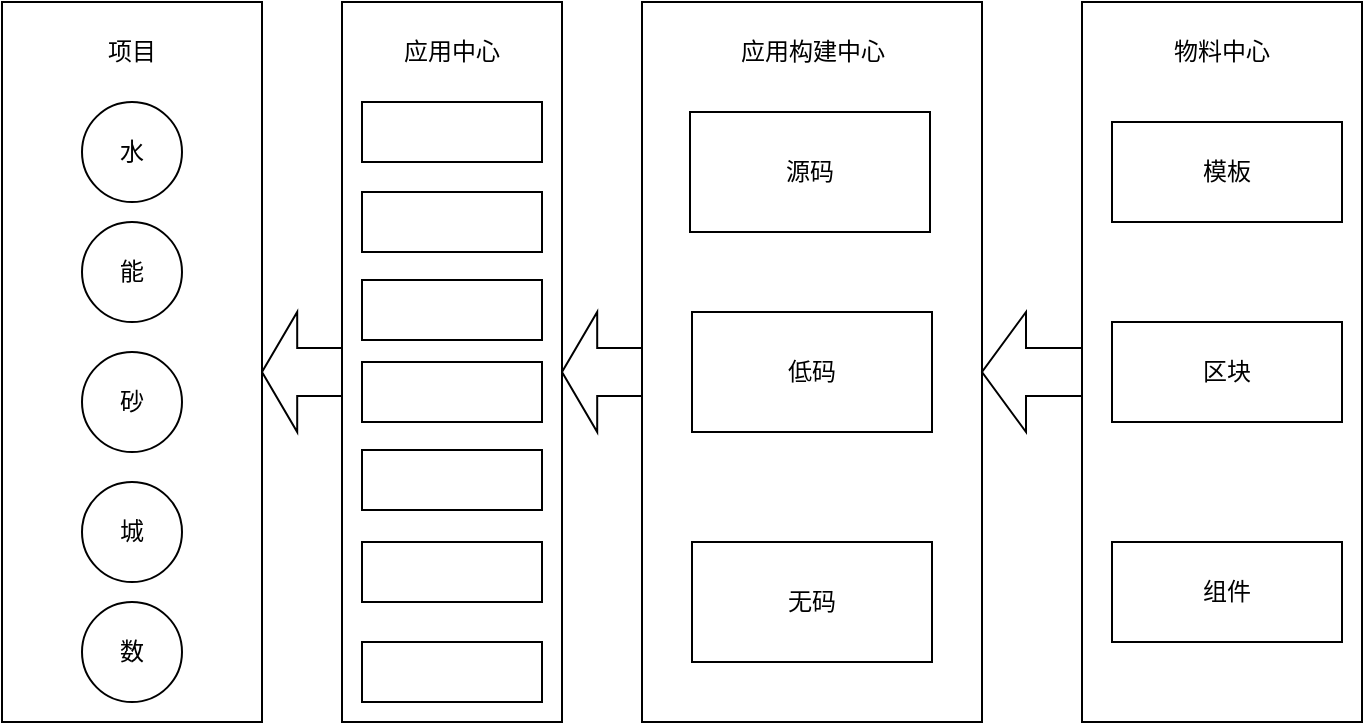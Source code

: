 <mxfile version="24.0.7" type="github">
  <diagram name="第 1 页" id="046weU8yn_X5KZRcPLGz">
    <mxGraphModel dx="1434" dy="790" grid="1" gridSize="10" guides="1" tooltips="1" connect="1" arrows="1" fold="1" page="1" pageScale="1" pageWidth="827" pageHeight="1169" math="0" shadow="0">
      <root>
        <mxCell id="0" />
        <mxCell id="1" parent="0" />
        <mxCell id="bABVe3KoeNP1Av6NC0rt-2" value="" style="rounded=0;whiteSpace=wrap;html=1;" vertex="1" parent="1">
          <mxGeometry x="610" y="200" width="140" height="360" as="geometry" />
        </mxCell>
        <mxCell id="bABVe3KoeNP1Av6NC0rt-3" value="" style="rounded=0;whiteSpace=wrap;html=1;" vertex="1" parent="1">
          <mxGeometry x="390" y="200" width="170" height="360" as="geometry" />
        </mxCell>
        <mxCell id="bABVe3KoeNP1Av6NC0rt-4" value="" style="rounded=0;whiteSpace=wrap;html=1;" vertex="1" parent="1">
          <mxGeometry x="70" y="200" width="130" height="360" as="geometry" />
        </mxCell>
        <mxCell id="bABVe3KoeNP1Av6NC0rt-10" value="物料中心" style="text;html=1;align=center;verticalAlign=middle;whiteSpace=wrap;rounded=0;" vertex="1" parent="1">
          <mxGeometry x="650" y="210" width="60" height="30" as="geometry" />
        </mxCell>
        <mxCell id="bABVe3KoeNP1Av6NC0rt-11" value="模板" style="rounded=0;whiteSpace=wrap;html=1;" vertex="1" parent="1">
          <mxGeometry x="625" y="260" width="115" height="50" as="geometry" />
        </mxCell>
        <mxCell id="bABVe3KoeNP1Av6NC0rt-12" value="区块" style="rounded=0;whiteSpace=wrap;html=1;" vertex="1" parent="1">
          <mxGeometry x="625" y="360" width="115" height="50" as="geometry" />
        </mxCell>
        <mxCell id="bABVe3KoeNP1Av6NC0rt-13" value="组件" style="rounded=0;whiteSpace=wrap;html=1;" vertex="1" parent="1">
          <mxGeometry x="625" y="470" width="115" height="50" as="geometry" />
        </mxCell>
        <mxCell id="bABVe3KoeNP1Av6NC0rt-14" value="水" style="ellipse;whiteSpace=wrap;html=1;aspect=fixed;" vertex="1" parent="1">
          <mxGeometry x="110" y="250" width="50" height="50" as="geometry" />
        </mxCell>
        <mxCell id="bABVe3KoeNP1Av6NC0rt-15" value="能" style="ellipse;whiteSpace=wrap;html=1;aspect=fixed;" vertex="1" parent="1">
          <mxGeometry x="110" y="310" width="50" height="50" as="geometry" />
        </mxCell>
        <mxCell id="bABVe3KoeNP1Av6NC0rt-16" value="砂" style="ellipse;whiteSpace=wrap;html=1;aspect=fixed;" vertex="1" parent="1">
          <mxGeometry x="110" y="375" width="50" height="50" as="geometry" />
        </mxCell>
        <mxCell id="bABVe3KoeNP1Av6NC0rt-17" value="城" style="ellipse;whiteSpace=wrap;html=1;aspect=fixed;" vertex="1" parent="1">
          <mxGeometry x="110" y="440" width="50" height="50" as="geometry" />
        </mxCell>
        <mxCell id="bABVe3KoeNP1Av6NC0rt-18" value="数" style="ellipse;whiteSpace=wrap;html=1;aspect=fixed;" vertex="1" parent="1">
          <mxGeometry x="110" y="500" width="50" height="50" as="geometry" />
        </mxCell>
        <mxCell id="bABVe3KoeNP1Av6NC0rt-19" value="项目" style="text;html=1;align=center;verticalAlign=middle;whiteSpace=wrap;rounded=0;" vertex="1" parent="1">
          <mxGeometry x="105" y="210" width="60" height="30" as="geometry" />
        </mxCell>
        <mxCell id="bABVe3KoeNP1Av6NC0rt-20" value="" style="rounded=0;whiteSpace=wrap;html=1;" vertex="1" parent="1">
          <mxGeometry x="240" y="200" width="110" height="360" as="geometry" />
        </mxCell>
        <mxCell id="bABVe3KoeNP1Av6NC0rt-21" value="应用中心" style="text;html=1;align=center;verticalAlign=middle;whiteSpace=wrap;rounded=0;" vertex="1" parent="1">
          <mxGeometry x="265" y="210" width="60" height="30" as="geometry" />
        </mxCell>
        <mxCell id="bABVe3KoeNP1Av6NC0rt-22" value="应用构建中心" style="text;html=1;align=center;verticalAlign=middle;whiteSpace=wrap;rounded=0;" vertex="1" parent="1">
          <mxGeometry x="432.5" y="210" width="85" height="30" as="geometry" />
        </mxCell>
        <mxCell id="bABVe3KoeNP1Av6NC0rt-23" value="" style="rounded=0;whiteSpace=wrap;html=1;" vertex="1" parent="1">
          <mxGeometry x="250" y="250" width="90" height="30" as="geometry" />
        </mxCell>
        <mxCell id="bABVe3KoeNP1Av6NC0rt-24" value="" style="rounded=0;whiteSpace=wrap;html=1;" vertex="1" parent="1">
          <mxGeometry x="250" y="295" width="90" height="30" as="geometry" />
        </mxCell>
        <mxCell id="bABVe3KoeNP1Av6NC0rt-25" value="" style="rounded=0;whiteSpace=wrap;html=1;" vertex="1" parent="1">
          <mxGeometry x="250" y="339" width="90" height="30" as="geometry" />
        </mxCell>
        <mxCell id="bABVe3KoeNP1Av6NC0rt-26" value="" style="rounded=0;whiteSpace=wrap;html=1;" vertex="1" parent="1">
          <mxGeometry x="250" y="380" width="90" height="30" as="geometry" />
        </mxCell>
        <mxCell id="bABVe3KoeNP1Av6NC0rt-27" value="" style="rounded=0;whiteSpace=wrap;html=1;" vertex="1" parent="1">
          <mxGeometry x="250" y="424" width="90" height="30" as="geometry" />
        </mxCell>
        <mxCell id="bABVe3KoeNP1Av6NC0rt-28" value="" style="rounded=0;whiteSpace=wrap;html=1;" vertex="1" parent="1">
          <mxGeometry x="250" y="470" width="90" height="30" as="geometry" />
        </mxCell>
        <mxCell id="bABVe3KoeNP1Av6NC0rt-29" value="" style="rounded=0;whiteSpace=wrap;html=1;" vertex="1" parent="1">
          <mxGeometry x="250" y="520" width="90" height="30" as="geometry" />
        </mxCell>
        <mxCell id="bABVe3KoeNP1Av6NC0rt-32" value="源码" style="rounded=0;whiteSpace=wrap;html=1;" vertex="1" parent="1">
          <mxGeometry x="414" y="255" width="120" height="60" as="geometry" />
        </mxCell>
        <mxCell id="bABVe3KoeNP1Av6NC0rt-33" value="低码" style="rounded=0;whiteSpace=wrap;html=1;" vertex="1" parent="1">
          <mxGeometry x="415" y="355" width="120" height="60" as="geometry" />
        </mxCell>
        <mxCell id="bABVe3KoeNP1Av6NC0rt-34" value="无码" style="rounded=0;whiteSpace=wrap;html=1;" vertex="1" parent="1">
          <mxGeometry x="415" y="470" width="120" height="60" as="geometry" />
        </mxCell>
        <mxCell id="bABVe3KoeNP1Av6NC0rt-35" value="" style="shape=singleArrow;direction=west;whiteSpace=wrap;html=1;arrowWidth=0.4;arrowSize=0.44;" vertex="1" parent="1">
          <mxGeometry x="560" y="355" width="50" height="60" as="geometry" />
        </mxCell>
        <mxCell id="bABVe3KoeNP1Av6NC0rt-36" value="" style="shape=singleArrow;direction=west;whiteSpace=wrap;html=1;arrowWidth=0.4;arrowSize=0.44;" vertex="1" parent="1">
          <mxGeometry x="350" y="355" width="40" height="60" as="geometry" />
        </mxCell>
        <mxCell id="bABVe3KoeNP1Av6NC0rt-37" value="" style="shape=singleArrow;direction=west;whiteSpace=wrap;html=1;arrowWidth=0.4;arrowSize=0.44;" vertex="1" parent="1">
          <mxGeometry x="200" y="355" width="40" height="60" as="geometry" />
        </mxCell>
      </root>
    </mxGraphModel>
  </diagram>
</mxfile>

